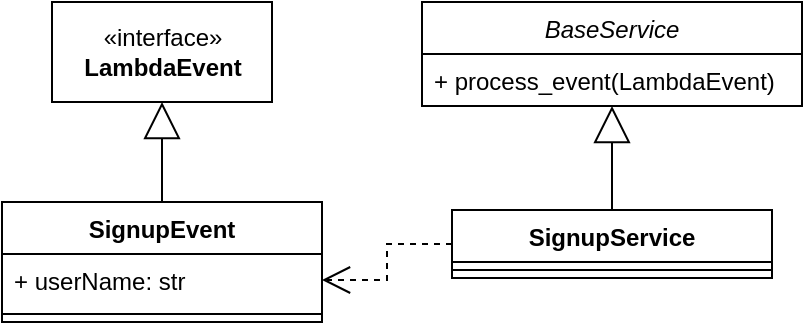 <mxfile version="20.2.3" type="device"><diagram id="UEexFKus8qwAGlEwmku5" name="Page-1"><mxGraphModel dx="2028" dy="499" grid="1" gridSize="10" guides="1" tooltips="1" connect="1" arrows="1" fold="1" page="1" pageScale="1" pageWidth="850" pageHeight="1100" math="0" shadow="0"><root><mxCell id="0"/><mxCell id="1" parent="0"/><mxCell id="Za3_nCztyeSC1mpXqCKM-1" value="SignupService" style="swimlane;fontStyle=1;align=center;verticalAlign=top;childLayout=stackLayout;horizontal=1;startSize=26;horizontalStack=0;resizeParent=1;resizeParentMax=0;resizeLast=0;collapsible=1;marginBottom=0;" vertex="1" parent="1"><mxGeometry x="-425" y="394" width="160" height="34" as="geometry"/></mxCell><mxCell id="Za3_nCztyeSC1mpXqCKM-2" value="" style="line;strokeWidth=1;fillColor=none;align=left;verticalAlign=middle;spacingTop=-1;spacingLeft=3;spacingRight=3;rotatable=0;labelPosition=right;points=[];portConstraint=eastwest;" vertex="1" parent="Za3_nCztyeSC1mpXqCKM-1"><mxGeometry y="26" width="160" height="8" as="geometry"/></mxCell><mxCell id="Za3_nCztyeSC1mpXqCKM-3" value="BaseService" style="swimlane;fontStyle=2;childLayout=stackLayout;horizontal=1;startSize=26;fillColor=none;horizontalStack=0;resizeParent=1;resizeParentMax=0;resizeLast=0;collapsible=1;marginBottom=0;" vertex="1" parent="1"><mxGeometry x="-440" y="290" width="190" height="52" as="geometry"/></mxCell><mxCell id="Za3_nCztyeSC1mpXqCKM-4" value="+ process_event(LambdaEvent)" style="text;strokeColor=none;fillColor=none;align=left;verticalAlign=top;spacingLeft=4;spacingRight=4;overflow=hidden;rotatable=0;points=[[0,0.5],[1,0.5]];portConstraint=eastwest;" vertex="1" parent="Za3_nCztyeSC1mpXqCKM-3"><mxGeometry y="26" width="190" height="26" as="geometry"/></mxCell><mxCell id="Za3_nCztyeSC1mpXqCKM-5" value="" style="endArrow=block;endSize=16;endFill=0;html=1;rounded=0;exitX=0.5;exitY=0;exitDx=0;exitDy=0;entryX=0.5;entryY=1;entryDx=0;entryDy=0;edgeStyle=orthogonalEdgeStyle;" edge="1" parent="1" source="Za3_nCztyeSC1mpXqCKM-1" target="Za3_nCztyeSC1mpXqCKM-3"><mxGeometry width="160" relative="1" as="geometry"><mxPoint x="-660" y="364" as="sourcePoint"/><mxPoint x="-500" y="364" as="targetPoint"/></mxGeometry></mxCell><mxCell id="Za3_nCztyeSC1mpXqCKM-6" value="«interface»&lt;br&gt;&lt;b&gt;LambdaEvent&lt;/b&gt;" style="html=1;" vertex="1" parent="1"><mxGeometry x="-625" y="290" width="110" height="50" as="geometry"/></mxCell><mxCell id="Za3_nCztyeSC1mpXqCKM-7" value="SignupEvent" style="swimlane;fontStyle=1;align=center;verticalAlign=top;childLayout=stackLayout;horizontal=1;startSize=26;horizontalStack=0;resizeParent=1;resizeParentMax=0;resizeLast=0;collapsible=1;marginBottom=0;" vertex="1" parent="1"><mxGeometry x="-650" y="390" width="160" height="60" as="geometry"/></mxCell><mxCell id="Za3_nCztyeSC1mpXqCKM-8" value="+ userName: str" style="text;strokeColor=none;fillColor=none;align=left;verticalAlign=top;spacingLeft=4;spacingRight=4;overflow=hidden;rotatable=0;points=[[0,0.5],[1,0.5]];portConstraint=eastwest;" vertex="1" parent="Za3_nCztyeSC1mpXqCKM-7"><mxGeometry y="26" width="160" height="26" as="geometry"/></mxCell><mxCell id="Za3_nCztyeSC1mpXqCKM-11" value="" style="line;strokeWidth=1;fillColor=none;align=left;verticalAlign=middle;spacingTop=-1;spacingLeft=3;spacingRight=3;rotatable=0;labelPosition=right;points=[];portConstraint=eastwest;" vertex="1" parent="Za3_nCztyeSC1mpXqCKM-7"><mxGeometry y="52" width="160" height="8" as="geometry"/></mxCell><mxCell id="Za3_nCztyeSC1mpXqCKM-16" value="" style="endArrow=block;endSize=16;endFill=0;html=1;rounded=0;entryX=0.5;entryY=1;entryDx=0;entryDy=0;edgeStyle=orthogonalEdgeStyle;exitX=0.5;exitY=0;exitDx=0;exitDy=0;" edge="1" parent="1" source="Za3_nCztyeSC1mpXqCKM-7" target="Za3_nCztyeSC1mpXqCKM-6"><mxGeometry width="160" relative="1" as="geometry"><mxPoint x="-520" y="360" as="sourcePoint"/><mxPoint x="-480.0" y="330" as="targetPoint"/></mxGeometry></mxCell><mxCell id="Za3_nCztyeSC1mpXqCKM-62" value="" style="endArrow=open;endSize=12;dashed=1;html=1;rounded=0;exitX=0;exitY=0.5;exitDx=0;exitDy=0;edgeStyle=orthogonalEdgeStyle;entryX=1;entryY=0.5;entryDx=0;entryDy=0;" edge="1" parent="1" source="Za3_nCztyeSC1mpXqCKM-1" target="Za3_nCztyeSC1mpXqCKM-8"><mxGeometry width="160" relative="1" as="geometry"><mxPoint x="-450" y="528" as="sourcePoint"/><mxPoint x="-500" y="559" as="targetPoint"/></mxGeometry></mxCell></root></mxGraphModel></diagram></mxfile>